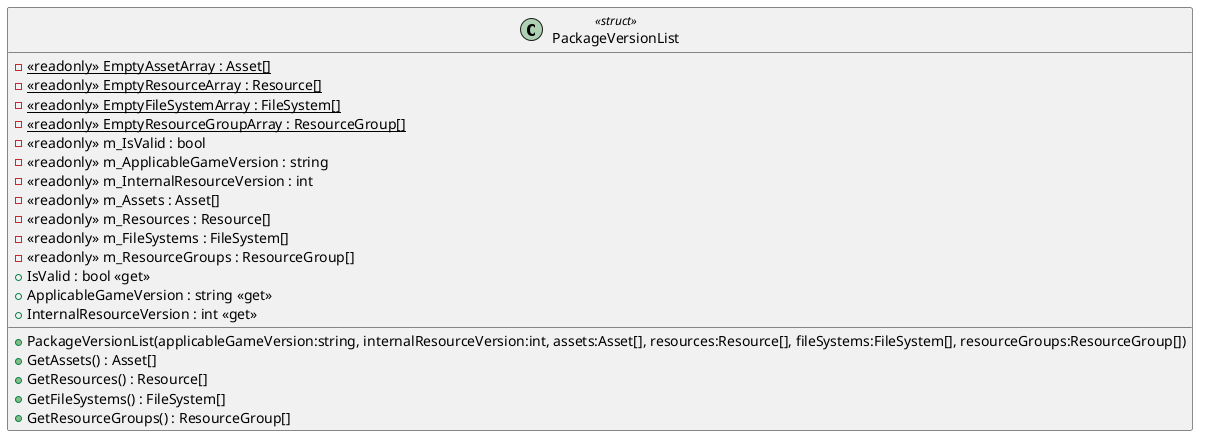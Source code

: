 @startuml
class PackageVersionList <<struct>> {
    - {static} <<readonly>> EmptyAssetArray : Asset[]
    - {static} <<readonly>> EmptyResourceArray : Resource[]
    - {static} <<readonly>> EmptyFileSystemArray : FileSystem[]
    - {static} <<readonly>> EmptyResourceGroupArray : ResourceGroup[]
    - <<readonly>> m_IsValid : bool
    - <<readonly>> m_ApplicableGameVersion : string
    - <<readonly>> m_InternalResourceVersion : int
    - <<readonly>> m_Assets : Asset[]
    - <<readonly>> m_Resources : Resource[]
    - <<readonly>> m_FileSystems : FileSystem[]
    - <<readonly>> m_ResourceGroups : ResourceGroup[]
    + PackageVersionList(applicableGameVersion:string, internalResourceVersion:int, assets:Asset[], resources:Resource[], fileSystems:FileSystem[], resourceGroups:ResourceGroup[])
    + IsValid : bool <<get>>
    + ApplicableGameVersion : string <<get>>
    + InternalResourceVersion : int <<get>>
    + GetAssets() : Asset[]
    + GetResources() : Resource[]
    + GetFileSystems() : FileSystem[]
    + GetResourceGroups() : ResourceGroup[]
}
@enduml
